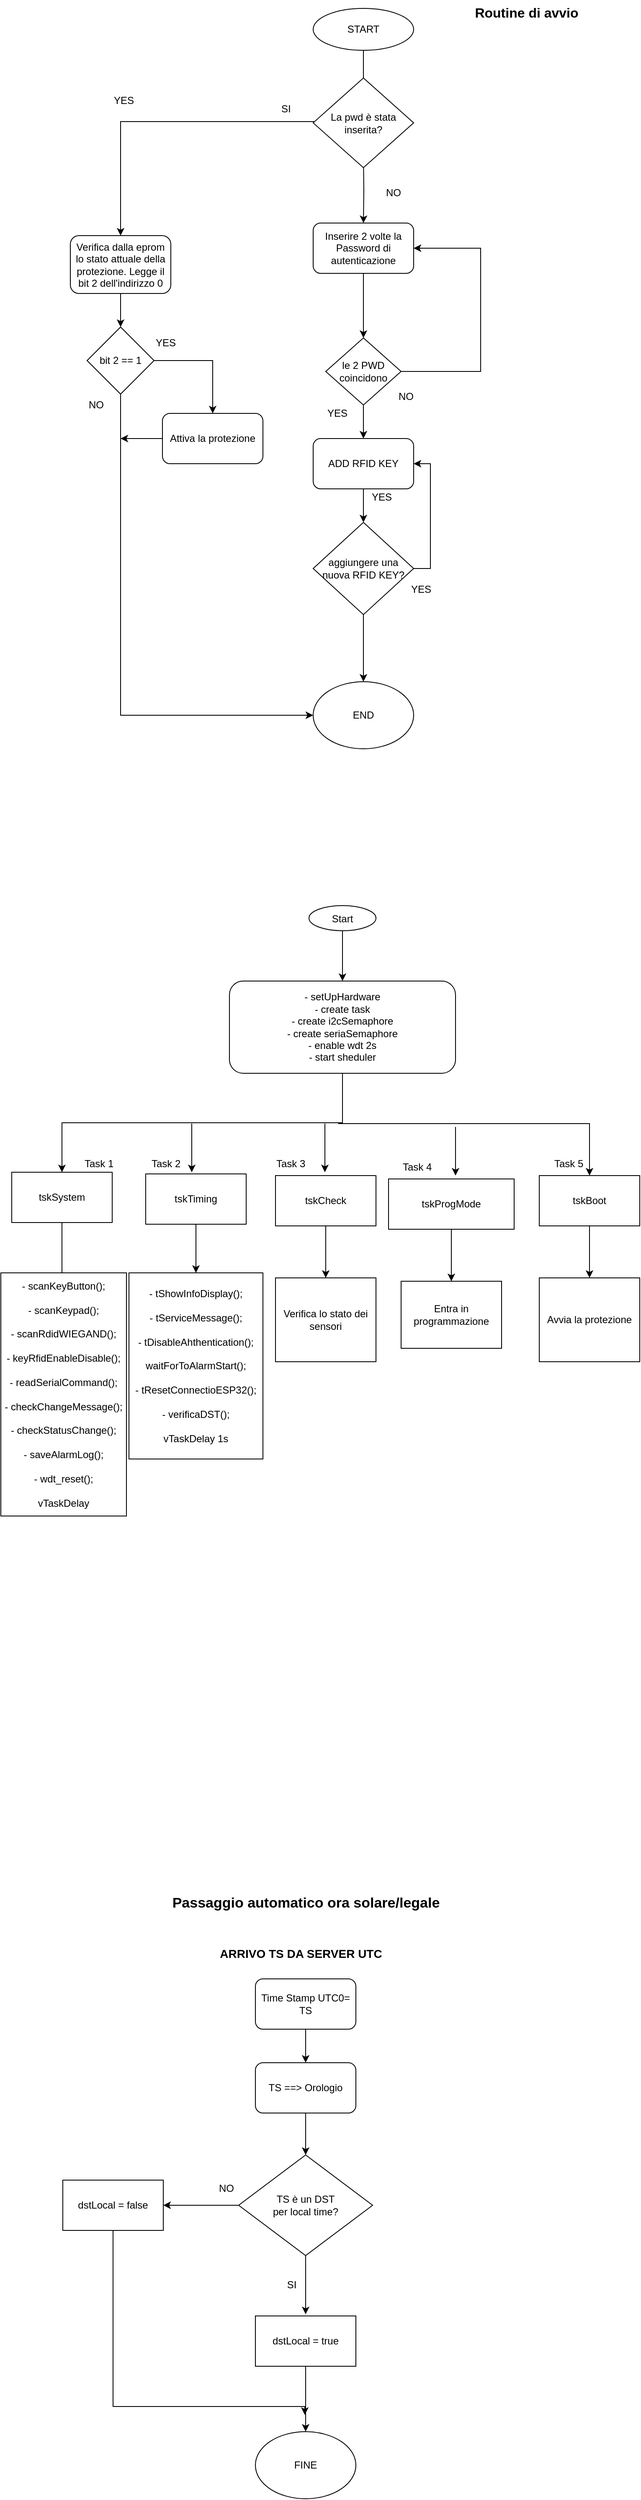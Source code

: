 <mxfile version="13.7.6" type="github">
  <diagram id="GzJ5kb_HZyxEJcBnKKYt" name="Page-1">
    <mxGraphModel dx="1673" dy="898" grid="1" gridSize="10" guides="1" tooltips="1" connect="1" arrows="1" fold="1" page="1" pageScale="1" pageWidth="827" pageHeight="1169" math="0" shadow="0">
      <root>
        <mxCell id="0" />
        <mxCell id="1" parent="0" />
        <mxCell id="JQCsbGnRsWV4-WamZks8-3" style="edgeStyle=orthogonalEdgeStyle;rounded=0;orthogonalLoop=1;jettySize=auto;html=1;entryX=0.5;entryY=0;entryDx=0;entryDy=0;" parent="1" source="JQCsbGnRsWV4-WamZks8-1" edge="1">
          <mxGeometry relative="1" as="geometry">
            <mxPoint x="450" y="236" as="targetPoint" />
          </mxGeometry>
        </mxCell>
        <mxCell id="JQCsbGnRsWV4-WamZks8-1" value="START" style="ellipse;whiteSpace=wrap;html=1;" parent="1" vertex="1">
          <mxGeometry x="390" y="140" width="120" height="50" as="geometry" />
        </mxCell>
        <mxCell id="93fKd7a6iv3vn6x5iEPO-3" style="edgeStyle=orthogonalEdgeStyle;rounded=0;orthogonalLoop=1;jettySize=auto;html=1;exitX=0.5;exitY=1;exitDx=0;exitDy=0;entryX=0.5;entryY=0;entryDx=0;entryDy=0;" parent="1" target="93fKd7a6iv3vn6x5iEPO-4" edge="1">
          <mxGeometry relative="1" as="geometry">
            <mxPoint x="450" y="316" as="sourcePoint" />
            <mxPoint x="450" y="348" as="targetPoint" />
          </mxGeometry>
        </mxCell>
        <mxCell id="93fKd7a6iv3vn6x5iEPO-24" style="edgeStyle=orthogonalEdgeStyle;rounded=0;orthogonalLoop=1;jettySize=auto;html=1;entryX=0.5;entryY=0;entryDx=0;entryDy=0;" parent="1" source="93fKd7a6iv3vn6x5iEPO-15" target="93fKd7a6iv3vn6x5iEPO-23" edge="1">
          <mxGeometry relative="1" as="geometry">
            <Array as="points">
              <mxPoint x="160" y="275" />
            </Array>
          </mxGeometry>
        </mxCell>
        <mxCell id="93fKd7a6iv3vn6x5iEPO-15" value="La pwd è stata inserita?" style="rhombus;whiteSpace=wrap;html=1;" parent="1" vertex="1">
          <mxGeometry x="390" y="223" width="120" height="107" as="geometry" />
        </mxCell>
        <mxCell id="JQCsbGnRsWV4-WamZks8-9" value="SI" style="text;html=1;resizable=0;points=[];autosize=1;align=left;verticalAlign=top;spacingTop=-4;" parent="1" vertex="1">
          <mxGeometry x="350" y="250" width="30" height="20" as="geometry" />
        </mxCell>
        <mxCell id="JQCsbGnRsWV4-WamZks8-13" value="NO" style="text;html=1;resizable=0;points=[];autosize=1;align=left;verticalAlign=top;spacingTop=-4;" parent="1" vertex="1">
          <mxGeometry x="475" y="350" width="30" height="20" as="geometry" />
        </mxCell>
        <mxCell id="ACOr25gVCpzw2QxYrwrL-36" style="edgeStyle=orthogonalEdgeStyle;rounded=0;orthogonalLoop=1;jettySize=auto;html=1;entryX=0.5;entryY=0;entryDx=0;entryDy=0;" parent="1" source="ACOr25gVCpzw2QxYrwrL-3" target="ACOr25gVCpzw2QxYrwrL-35" edge="1">
          <mxGeometry relative="1" as="geometry" />
        </mxCell>
        <mxCell id="ACOr25gVCpzw2QxYrwrL-3" value="ADD RFID KEY" style="rounded=1;whiteSpace=wrap;html=1;" parent="1" vertex="1">
          <mxGeometry x="390" y="653" width="120" height="60" as="geometry" />
        </mxCell>
        <mxCell id="ACOr25gVCpzw2QxYrwrL-33" value="YES" style="text;html=1;resizable=0;points=[];autosize=1;align=left;verticalAlign=top;spacingTop=-4;" parent="1" vertex="1">
          <mxGeometry x="405" y="613" width="40" height="20" as="geometry" />
        </mxCell>
        <mxCell id="ACOr25gVCpzw2QxYrwrL-37" style="edgeStyle=orthogonalEdgeStyle;rounded=0;orthogonalLoop=1;jettySize=auto;html=1;entryX=0.5;entryY=0;entryDx=0;entryDy=0;" parent="1" source="ACOr25gVCpzw2QxYrwrL-35" target="ufUKAyT2OznpqBrO6CIl-1" edge="1">
          <mxGeometry relative="1" as="geometry">
            <mxPoint x="450" y="1014" as="targetPoint" />
          </mxGeometry>
        </mxCell>
        <mxCell id="93fKd7a6iv3vn6x5iEPO-14" style="edgeStyle=orthogonalEdgeStyle;rounded=0;orthogonalLoop=1;jettySize=auto;html=1;entryX=1;entryY=0.5;entryDx=0;entryDy=0;" parent="1" source="ACOr25gVCpzw2QxYrwrL-35" target="ACOr25gVCpzw2QxYrwrL-3" edge="1">
          <mxGeometry relative="1" as="geometry">
            <Array as="points">
              <mxPoint x="530" y="808" />
              <mxPoint x="530" y="683" />
            </Array>
          </mxGeometry>
        </mxCell>
        <mxCell id="ACOr25gVCpzw2QxYrwrL-35" value="aggiungere una nuova RFID KEY?" style="rhombus;whiteSpace=wrap;html=1;" parent="1" vertex="1">
          <mxGeometry x="390" y="753" width="120" height="110" as="geometry" />
        </mxCell>
        <mxCell id="ACOr25gVCpzw2QxYrwrL-40" value="YES" style="text;html=1;resizable=0;points=[];autosize=1;align=left;verticalAlign=top;spacingTop=-4;" parent="1" vertex="1">
          <mxGeometry x="505" y="823" width="40" height="20" as="geometry" />
        </mxCell>
        <mxCell id="ACOr25gVCpzw2QxYrwrL-41" value="NO" style="text;html=1;resizable=0;points=[];autosize=1;align=left;verticalAlign=top;spacingTop=-4;" parent="1" vertex="1">
          <mxGeometry x="449" y="951" width="30" height="20" as="geometry" />
        </mxCell>
        <mxCell id="ACOr25gVCpzw2QxYrwrL-46" value="NO" style="text;html=1;resizable=0;points=[];autosize=1;align=left;verticalAlign=top;spacingTop=-4;" parent="1" vertex="1">
          <mxGeometry x="490" y="593" width="30" height="20" as="geometry" />
        </mxCell>
        <mxCell id="ACOr25gVCpzw2QxYrwrL-48" value="YES" style="text;html=1;resizable=0;points=[];autosize=1;align=left;verticalAlign=top;spacingTop=-4;" parent="1" vertex="1">
          <mxGeometry x="458" y="713" width="40" height="20" as="geometry" />
        </mxCell>
        <mxCell id="ufUKAyT2OznpqBrO6CIl-1" value="END" style="ellipse;whiteSpace=wrap;html=1;" parent="1" vertex="1">
          <mxGeometry x="390" y="943" width="120" height="80" as="geometry" />
        </mxCell>
        <mxCell id="93fKd7a6iv3vn6x5iEPO-11" value="" style="edgeStyle=orthogonalEdgeStyle;rounded=0;orthogonalLoop=1;jettySize=auto;html=1;" parent="1" source="93fKd7a6iv3vn6x5iEPO-4" target="93fKd7a6iv3vn6x5iEPO-10" edge="1">
          <mxGeometry relative="1" as="geometry" />
        </mxCell>
        <mxCell id="93fKd7a6iv3vn6x5iEPO-4" value="Inserire 2 volte la Password di autenticazione" style="rounded=1;whiteSpace=wrap;html=1;" parent="1" vertex="1">
          <mxGeometry x="390" y="396" width="120" height="60" as="geometry" />
        </mxCell>
        <mxCell id="93fKd7a6iv3vn6x5iEPO-13" style="edgeStyle=orthogonalEdgeStyle;rounded=0;orthogonalLoop=1;jettySize=auto;html=1;entryX=0.5;entryY=0;entryDx=0;entryDy=0;" parent="1" source="93fKd7a6iv3vn6x5iEPO-10" target="ACOr25gVCpzw2QxYrwrL-3" edge="1">
          <mxGeometry relative="1" as="geometry" />
        </mxCell>
        <mxCell id="YXUY36b51AzE6H_P1PPm-1" style="edgeStyle=orthogonalEdgeStyle;rounded=0;orthogonalLoop=1;jettySize=auto;html=1;exitX=1;exitY=0.5;exitDx=0;exitDy=0;entryX=1;entryY=0.5;entryDx=0;entryDy=0;" parent="1" source="93fKd7a6iv3vn6x5iEPO-10" target="93fKd7a6iv3vn6x5iEPO-4" edge="1">
          <mxGeometry relative="1" as="geometry">
            <Array as="points">
              <mxPoint x="590" y="573" />
              <mxPoint x="590" y="426" />
            </Array>
          </mxGeometry>
        </mxCell>
        <mxCell id="93fKd7a6iv3vn6x5iEPO-10" value="le 2 PWD coincidono" style="rhombus;whiteSpace=wrap;html=1;" parent="1" vertex="1">
          <mxGeometry x="405" y="533" width="90" height="80" as="geometry" />
        </mxCell>
        <mxCell id="93fKd7a6iv3vn6x5iEPO-19" value="YES" style="text;html=1;resizable=0;points=[];autosize=1;align=left;verticalAlign=top;spacingTop=-4;" parent="1" vertex="1">
          <mxGeometry x="150" y="240" width="40" height="20" as="geometry" />
        </mxCell>
        <mxCell id="eBPrIxGEkgjzH9GVGAAa-10" style="edgeStyle=orthogonalEdgeStyle;rounded=0;orthogonalLoop=1;jettySize=auto;html=1;exitX=0.5;exitY=1;exitDx=0;exitDy=0;entryX=0.5;entryY=0;entryDx=0;entryDy=0;" edge="1" parent="1" source="93fKd7a6iv3vn6x5iEPO-22" target="eBPrIxGEkgjzH9GVGAAa-9">
          <mxGeometry relative="1" as="geometry" />
        </mxCell>
        <mxCell id="93fKd7a6iv3vn6x5iEPO-22" value="Start" style="ellipse" parent="1" vertex="1">
          <mxGeometry x="385" y="1210" width="80" height="30" as="geometry" />
        </mxCell>
        <mxCell id="93fKd7a6iv3vn6x5iEPO-29" value="" style="edgeStyle=orthogonalEdgeStyle;rounded=0;orthogonalLoop=1;jettySize=auto;html=1;" parent="1" source="93fKd7a6iv3vn6x5iEPO-23" target="93fKd7a6iv3vn6x5iEPO-26" edge="1">
          <mxGeometry relative="1" as="geometry" />
        </mxCell>
        <mxCell id="93fKd7a6iv3vn6x5iEPO-23" value="Verifica dalla eprom lo stato attuale della protezione. Legge il bit 2 dell&#39;indirizzo 0" style="rounded=1;whiteSpace=wrap;html=1;" parent="1" vertex="1">
          <mxGeometry x="100" y="411" width="120" height="69" as="geometry" />
        </mxCell>
        <mxCell id="93fKd7a6iv3vn6x5iEPO-31" style="edgeStyle=orthogonalEdgeStyle;rounded=0;orthogonalLoop=1;jettySize=auto;html=1;exitX=1;exitY=0.5;exitDx=0;exitDy=0;entryX=0.5;entryY=0;entryDx=0;entryDy=0;" parent="1" source="93fKd7a6iv3vn6x5iEPO-26" target="93fKd7a6iv3vn6x5iEPO-27" edge="1">
          <mxGeometry relative="1" as="geometry" />
        </mxCell>
        <mxCell id="93fKd7a6iv3vn6x5iEPO-33" value="" style="edgeStyle=orthogonalEdgeStyle;rounded=0;orthogonalLoop=1;jettySize=auto;html=1;entryX=0;entryY=0.5;entryDx=0;entryDy=0;" parent="1" source="93fKd7a6iv3vn6x5iEPO-26" target="ufUKAyT2OznpqBrO6CIl-1" edge="1">
          <mxGeometry relative="1" as="geometry">
            <mxPoint x="160" y="680" as="targetPoint" />
            <Array as="points">
              <mxPoint x="160" y="983" />
            </Array>
          </mxGeometry>
        </mxCell>
        <mxCell id="93fKd7a6iv3vn6x5iEPO-26" value="bit 2 == 1" style="rhombus;whiteSpace=wrap;html=1;" parent="1" vertex="1">
          <mxGeometry x="120" y="520" width="80" height="80" as="geometry" />
        </mxCell>
        <mxCell id="93fKd7a6iv3vn6x5iEPO-34" style="edgeStyle=orthogonalEdgeStyle;rounded=0;orthogonalLoop=1;jettySize=auto;html=1;" parent="1" source="93fKd7a6iv3vn6x5iEPO-27" edge="1">
          <mxGeometry relative="1" as="geometry">
            <mxPoint x="160" y="653" as="targetPoint" />
          </mxGeometry>
        </mxCell>
        <mxCell id="93fKd7a6iv3vn6x5iEPO-27" value="Attiva la protezione" style="rounded=1;whiteSpace=wrap;html=1;" parent="1" vertex="1">
          <mxGeometry x="210" y="623" width="120" height="60" as="geometry" />
        </mxCell>
        <mxCell id="93fKd7a6iv3vn6x5iEPO-30" value="YES" style="text;html=1;resizable=0;points=[];autosize=1;align=left;verticalAlign=top;spacingTop=-4;" parent="1" vertex="1">
          <mxGeometry x="200" y="529" width="40" height="20" as="geometry" />
        </mxCell>
        <mxCell id="93fKd7a6iv3vn6x5iEPO-35" value="NO" style="text;html=1;resizable=0;points=[];autosize=1;align=left;verticalAlign=top;spacingTop=-4;" parent="1" vertex="1">
          <mxGeometry x="120" y="603" width="30" height="20" as="geometry" />
        </mxCell>
        <mxCell id="Wri909QA5275nmI2Alw--12" style="edgeStyle=orthogonalEdgeStyle;rounded=0;orthogonalLoop=1;jettySize=auto;html=1;" parent="1" source="Wri909QA5275nmI2Alw--1" edge="1">
          <mxGeometry relative="1" as="geometry">
            <mxPoint x="90" y="1668" as="targetPoint" />
          </mxGeometry>
        </mxCell>
        <mxCell id="Wri909QA5275nmI2Alw--1" value="tskSystem" style="rounded=0;whiteSpace=wrap;html=1;" parent="1" vertex="1">
          <mxGeometry x="30" y="1528" width="120" height="60" as="geometry" />
        </mxCell>
        <mxCell id="Wri909QA5275nmI2Alw--16" style="edgeStyle=orthogonalEdgeStyle;rounded=0;orthogonalLoop=1;jettySize=auto;html=1;entryX=0.5;entryY=0;entryDx=0;entryDy=0;" parent="1" source="Wri909QA5275nmI2Alw--2" target="Wri909QA5275nmI2Alw--15" edge="1">
          <mxGeometry relative="1" as="geometry" />
        </mxCell>
        <mxCell id="Wri909QA5275nmI2Alw--2" value="tskProgMode" style="rounded=0;whiteSpace=wrap;html=1;" parent="1" vertex="1">
          <mxGeometry x="480" y="1536" width="150" height="60" as="geometry" />
        </mxCell>
        <mxCell id="Wri909QA5275nmI2Alw--14" style="edgeStyle=orthogonalEdgeStyle;rounded=0;orthogonalLoop=1;jettySize=auto;html=1;" parent="1" source="Wri909QA5275nmI2Alw--3" target="Wri909QA5275nmI2Alw--13" edge="1">
          <mxGeometry relative="1" as="geometry" />
        </mxCell>
        <mxCell id="Wri909QA5275nmI2Alw--3" value="tskCheck" style="rounded=0;whiteSpace=wrap;html=1;" parent="1" vertex="1">
          <mxGeometry x="345" y="1532" width="120" height="60" as="geometry" />
        </mxCell>
        <mxCell id="Wri909QA5275nmI2Alw--7" value="Task 1" style="text;html=1;resizable=0;points=[];autosize=1;align=left;verticalAlign=top;spacingTop=-4;" parent="1" vertex="1">
          <mxGeometry x="115" y="1508" width="50" height="20" as="geometry" />
        </mxCell>
        <mxCell id="Wri909QA5275nmI2Alw--8" value="Task 3" style="text;html=1;resizable=0;points=[];autosize=1;align=left;verticalAlign=top;spacingTop=-4;" parent="1" vertex="1">
          <mxGeometry x="344" y="1508" width="50" height="20" as="geometry" />
        </mxCell>
        <mxCell id="Wri909QA5275nmI2Alw--9" value="Task 4" style="text;html=1;resizable=0;points=[];autosize=1;align=left;verticalAlign=top;spacingTop=-4;" parent="1" vertex="1">
          <mxGeometry x="495" y="1512" width="50" height="20" as="geometry" />
        </mxCell>
        <mxCell id="Wri909QA5275nmI2Alw--13" value="Verifica lo stato dei sensori" style="rounded=0;whiteSpace=wrap;html=1;" parent="1" vertex="1">
          <mxGeometry x="345" y="1654" width="120" height="100" as="geometry" />
        </mxCell>
        <mxCell id="Wri909QA5275nmI2Alw--15" value="Entra in programmazione" style="rounded=0;whiteSpace=wrap;html=1;" parent="1" vertex="1">
          <mxGeometry x="495" y="1658" width="120" height="80" as="geometry" />
        </mxCell>
        <mxCell id="YXUY36b51AzE6H_P1PPm-2" value="&lt;font style=&quot;font-size: 16px&quot;&gt;&lt;b&gt;Routine di avvio&lt;/b&gt;&lt;/font&gt;" style="text;html=1;strokeColor=none;fillColor=none;align=center;verticalAlign=middle;whiteSpace=wrap;rounded=0;strokeWidth=4;" parent="1" vertex="1">
          <mxGeometry x="560" y="130" width="170" height="30" as="geometry" />
        </mxCell>
        <mxCell id="tp3yC6I2WN0LvA1pDuRP-1" value="Passaggio automatico ora solare/legale" style="text;html=1;align=center;verticalAlign=middle;resizable=0;points=[];autosize=1;strokeWidth=2;fontStyle=1;spacing=5;fontSize=17;" parent="1" vertex="1">
          <mxGeometry x="211" y="2380" width="340" height="40" as="geometry" />
        </mxCell>
        <mxCell id="5UlOc__9nF6X7Jdulwi3-3" value="" style="edgeStyle=orthogonalEdgeStyle;rounded=0;orthogonalLoop=1;jettySize=auto;html=1;" parent="1" source="5UlOc__9nF6X7Jdulwi3-1" target="5UlOc__9nF6X7Jdulwi3-2" edge="1">
          <mxGeometry relative="1" as="geometry" />
        </mxCell>
        <mxCell id="5UlOc__9nF6X7Jdulwi3-1" value="Time Stamp UTC0= TS" style="rounded=1;whiteSpace=wrap;html=1;" parent="1" vertex="1">
          <mxGeometry x="321" y="2490" width="120" height="60" as="geometry" />
        </mxCell>
        <mxCell id="5UlOc__9nF6X7Jdulwi3-6" style="edgeStyle=orthogonalEdgeStyle;rounded=0;orthogonalLoop=1;jettySize=auto;html=1;entryX=0.5;entryY=0;entryDx=0;entryDy=0;" parent="1" source="5UlOc__9nF6X7Jdulwi3-2" target="5UlOc__9nF6X7Jdulwi3-4" edge="1">
          <mxGeometry relative="1" as="geometry" />
        </mxCell>
        <mxCell id="5UlOc__9nF6X7Jdulwi3-2" value="TS ==&amp;gt; Orologio" style="rounded=1;whiteSpace=wrap;html=1;" parent="1" vertex="1">
          <mxGeometry x="321" y="2590" width="120" height="60" as="geometry" />
        </mxCell>
        <mxCell id="5UlOc__9nF6X7Jdulwi3-9" style="edgeStyle=orthogonalEdgeStyle;rounded=0;orthogonalLoop=1;jettySize=auto;html=1;" parent="1" source="5UlOc__9nF6X7Jdulwi3-4" edge="1">
          <mxGeometry relative="1" as="geometry">
            <mxPoint x="381" y="2890" as="targetPoint" />
          </mxGeometry>
        </mxCell>
        <mxCell id="5UlOc__9nF6X7Jdulwi3-10" style="edgeStyle=orthogonalEdgeStyle;rounded=0;orthogonalLoop=1;jettySize=auto;html=1;entryX=1;entryY=0.5;entryDx=0;entryDy=0;" parent="1" source="5UlOc__9nF6X7Jdulwi3-4" target="5UlOc__9nF6X7Jdulwi3-7" edge="1">
          <mxGeometry relative="1" as="geometry" />
        </mxCell>
        <mxCell id="5UlOc__9nF6X7Jdulwi3-4" value="&lt;div&gt;TS è un DST &lt;br&gt;&lt;/div&gt;&lt;div&gt;per local time?&lt;/div&gt;" style="rhombus;whiteSpace=wrap;html=1;" parent="1" vertex="1">
          <mxGeometry x="301" y="2700" width="160" height="120" as="geometry" />
        </mxCell>
        <mxCell id="5UlOc__9nF6X7Jdulwi3-11" style="edgeStyle=orthogonalEdgeStyle;rounded=0;orthogonalLoop=1;jettySize=auto;html=1;" parent="1" source="5UlOc__9nF6X7Jdulwi3-7" edge="1">
          <mxGeometry relative="1" as="geometry">
            <mxPoint x="380" y="3010" as="targetPoint" />
            <Array as="points">
              <mxPoint x="151" y="3000" />
              <mxPoint x="380" y="3000" />
            </Array>
          </mxGeometry>
        </mxCell>
        <mxCell id="5UlOc__9nF6X7Jdulwi3-7" value="dstLocal = false" style="rounded=0;whiteSpace=wrap;html=1;" parent="1" vertex="1">
          <mxGeometry x="91" y="2730" width="120" height="60" as="geometry" />
        </mxCell>
        <mxCell id="5UlOc__9nF6X7Jdulwi3-14" style="edgeStyle=orthogonalEdgeStyle;rounded=0;orthogonalLoop=1;jettySize=auto;html=1;entryX=0.5;entryY=0;entryDx=0;entryDy=0;" parent="1" source="5UlOc__9nF6X7Jdulwi3-8" target="5UlOc__9nF6X7Jdulwi3-16" edge="1">
          <mxGeometry relative="1" as="geometry">
            <mxPoint x="381" y="3010" as="targetPoint" />
          </mxGeometry>
        </mxCell>
        <mxCell id="5UlOc__9nF6X7Jdulwi3-8" value="dstLocal = true" style="rounded=0;whiteSpace=wrap;html=1;" parent="1" vertex="1">
          <mxGeometry x="321" y="2892" width="120" height="60" as="geometry" />
        </mxCell>
        <mxCell id="5UlOc__9nF6X7Jdulwi3-12" value="NO" style="text;html=1;align=center;verticalAlign=middle;resizable=0;points=[];autosize=1;" parent="1" vertex="1">
          <mxGeometry x="271" y="2730" width="30" height="20" as="geometry" />
        </mxCell>
        <mxCell id="5UlOc__9nF6X7Jdulwi3-13" value="SI" style="text;html=1;align=center;verticalAlign=middle;resizable=0;points=[];autosize=1;" parent="1" vertex="1">
          <mxGeometry x="349" y="2845" width="30" height="20" as="geometry" />
        </mxCell>
        <mxCell id="5UlOc__9nF6X7Jdulwi3-15" value="&lt;font style=&quot;font-size: 14px&quot;&gt;&lt;b&gt;ARRIVO TS DA SERVER UTC&lt;/b&gt;&lt;/font&gt;" style="text;html=1;align=center;verticalAlign=middle;resizable=0;points=[];autosize=1;fontStyle=1;spacing=8;" parent="1" vertex="1">
          <mxGeometry x="250" y="2440" width="250" height="40" as="geometry" />
        </mxCell>
        <mxCell id="5UlOc__9nF6X7Jdulwi3-16" value="FINE" style="ellipse;whiteSpace=wrap;html=1;" parent="1" vertex="1">
          <mxGeometry x="321" y="3030" width="120" height="80" as="geometry" />
        </mxCell>
        <mxCell id="eBPrIxGEkgjzH9GVGAAa-1" style="edgeStyle=orthogonalEdgeStyle;rounded=0;orthogonalLoop=1;jettySize=auto;html=1;" edge="1" source="eBPrIxGEkgjzH9GVGAAa-2" target="eBPrIxGEkgjzH9GVGAAa-4" parent="1">
          <mxGeometry relative="1" as="geometry" />
        </mxCell>
        <mxCell id="eBPrIxGEkgjzH9GVGAAa-2" value="tskTiming" style="rounded=0;whiteSpace=wrap;html=1;" vertex="1" parent="1">
          <mxGeometry x="190" y="1530" width="120" height="60" as="geometry" />
        </mxCell>
        <mxCell id="eBPrIxGEkgjzH9GVGAAa-3" value="Task 2" style="text;html=1;resizable=0;points=[];autosize=1;align=left;verticalAlign=top;spacingTop=-4;" vertex="1" parent="1">
          <mxGeometry x="195" y="1508" width="50" height="20" as="geometry" />
        </mxCell>
        <mxCell id="eBPrIxGEkgjzH9GVGAAa-4" value="&lt;div&gt;- tShowInfoDisplay();&lt;/div&gt;&lt;div&gt;&lt;br&gt;&lt;/div&gt;&lt;div&gt;- tServiceMessage();&lt;/div&gt;&lt;div&gt;&lt;br&gt;&lt;/div&gt;&lt;div&gt;- tDisableAhthentication();&lt;/div&gt;&lt;div&gt;&lt;br&gt;&lt;/div&gt;&lt;div&gt;waitForToAlarmStart();&lt;/div&gt;&lt;div&gt;&lt;br&gt;&lt;/div&gt;&lt;div&gt;- tResetConnectioESP32();&lt;/div&gt;&lt;div&gt;&lt;br&gt;&lt;/div&gt;&lt;div&gt;- verificaDST();&lt;/div&gt;&lt;div&gt;&lt;br&gt;&lt;/div&gt;&lt;div&gt;vTaskDelay 1s&lt;br&gt;&lt;/div&gt;" style="rounded=0;whiteSpace=wrap;html=1;" vertex="1" parent="1">
          <mxGeometry x="170" y="1648" width="160" height="222" as="geometry" />
        </mxCell>
        <mxCell id="eBPrIxGEkgjzH9GVGAAa-5" style="edgeStyle=orthogonalEdgeStyle;rounded=0;orthogonalLoop=1;jettySize=auto;html=1;" edge="1" source="eBPrIxGEkgjzH9GVGAAa-6" target="eBPrIxGEkgjzH9GVGAAa-8" parent="1">
          <mxGeometry relative="1" as="geometry" />
        </mxCell>
        <mxCell id="eBPrIxGEkgjzH9GVGAAa-6" value="tskBoot" style="rounded=0;whiteSpace=wrap;html=1;" vertex="1" parent="1">
          <mxGeometry x="660" y="1532" width="120" height="60" as="geometry" />
        </mxCell>
        <mxCell id="eBPrIxGEkgjzH9GVGAAa-7" value="Task 5" style="text;html=1;resizable=0;points=[];autosize=1;align=left;verticalAlign=top;spacingTop=-4;" vertex="1" parent="1">
          <mxGeometry x="676" y="1508" width="50" height="20" as="geometry" />
        </mxCell>
        <mxCell id="eBPrIxGEkgjzH9GVGAAa-8" value="Avvia la protezione" style="rounded=0;whiteSpace=wrap;html=1;" vertex="1" parent="1">
          <mxGeometry x="660" y="1654" width="120" height="100" as="geometry" />
        </mxCell>
        <mxCell id="eBPrIxGEkgjzH9GVGAAa-11" style="edgeStyle=orthogonalEdgeStyle;rounded=0;orthogonalLoop=1;jettySize=auto;html=1;exitX=0.5;exitY=1;exitDx=0;exitDy=0;entryX=0.5;entryY=0;entryDx=0;entryDy=0;" edge="1" parent="1" source="eBPrIxGEkgjzH9GVGAAa-9" target="Wri909QA5275nmI2Alw--1">
          <mxGeometry relative="1" as="geometry">
            <mxPoint x="425" y="1420" as="targetPoint" />
          </mxGeometry>
        </mxCell>
        <mxCell id="eBPrIxGEkgjzH9GVGAAa-9" value="&lt;div&gt;- setUpHardware&lt;/div&gt;&lt;div&gt;- create task&lt;/div&gt;&lt;div&gt;- create i2cSemaphore&lt;/div&gt;&lt;div&gt;- create seriaSemaphore&lt;/div&gt;&lt;div&gt;- enable wdt 2s&lt;br&gt;&lt;/div&gt;- start sheduler" style="rounded=1;whiteSpace=wrap;html=1;" vertex="1" parent="1">
          <mxGeometry x="290" y="1300" width="270" height="110" as="geometry" />
        </mxCell>
        <mxCell id="eBPrIxGEkgjzH9GVGAAa-14" value="" style="endArrow=classic;html=1;" edge="1" parent="1">
          <mxGeometry width="50" height="50" relative="1" as="geometry">
            <mxPoint x="245" y="1470" as="sourcePoint" />
            <mxPoint x="245" y="1528" as="targetPoint" />
          </mxGeometry>
        </mxCell>
        <mxCell id="eBPrIxGEkgjzH9GVGAAa-15" value="" style="endArrow=classic;html=1;" edge="1" parent="1">
          <mxGeometry width="50" height="50" relative="1" as="geometry">
            <mxPoint x="404" y="1470" as="sourcePoint" />
            <mxPoint x="404" y="1528" as="targetPoint" />
          </mxGeometry>
        </mxCell>
        <mxCell id="eBPrIxGEkgjzH9GVGAAa-16" style="edgeStyle=orthogonalEdgeStyle;rounded=0;orthogonalLoop=1;jettySize=auto;html=1;" edge="1" parent="1" target="eBPrIxGEkgjzH9GVGAAa-6">
          <mxGeometry relative="1" as="geometry">
            <mxPoint x="125" y="1568" as="targetPoint" />
            <mxPoint x="420" y="1470" as="sourcePoint" />
            <Array as="points">
              <mxPoint x="720" y="1470" />
            </Array>
          </mxGeometry>
        </mxCell>
        <mxCell id="eBPrIxGEkgjzH9GVGAAa-17" value="" style="endArrow=classic;html=1;" edge="1" parent="1">
          <mxGeometry width="50" height="50" relative="1" as="geometry">
            <mxPoint x="560" y="1474" as="sourcePoint" />
            <mxPoint x="560" y="1532" as="targetPoint" />
          </mxGeometry>
        </mxCell>
        <mxCell id="eBPrIxGEkgjzH9GVGAAa-18" value="&lt;div&gt;- scanKeyButton();&lt;/div&gt;&lt;div&gt;&lt;br&gt;&lt;/div&gt;&lt;div&gt;- scanKeypad();&lt;/div&gt;&lt;div&gt;&lt;br&gt;&lt;/div&gt;&lt;div&gt;- scanRdidWIEGAND();&lt;/div&gt;&lt;div&gt;&lt;br&gt;&lt;/div&gt;&lt;div&gt;- keyRfidEnableDisable();&lt;/div&gt;&lt;div&gt;&lt;br&gt;&lt;/div&gt;&lt;div&gt;- readSerialCommand();&lt;/div&gt;&lt;div&gt;&lt;br&gt;&lt;/div&gt;&lt;div&gt;- checkChangeMessage();&lt;/div&gt;&lt;div&gt;&lt;br&gt;&lt;/div&gt;&lt;div&gt;- checkStatusChange();&lt;/div&gt;&lt;div&gt;&lt;br&gt;&lt;/div&gt;&lt;div&gt;- saveAlarmLog();&lt;/div&gt;&lt;div&gt;&lt;br&gt;&lt;/div&gt;&lt;div&gt;- wdt_reset();&lt;br&gt;&lt;/div&gt;&lt;div&gt;&lt;br&gt;&lt;/div&gt;&lt;div&gt;vTaskDelay&lt;br&gt;&lt;/div&gt;" style="rounded=0;whiteSpace=wrap;html=1;" vertex="1" parent="1">
          <mxGeometry x="17" y="1648" width="150" height="290" as="geometry" />
        </mxCell>
      </root>
    </mxGraphModel>
  </diagram>
</mxfile>
